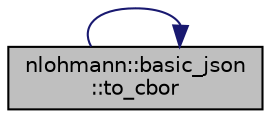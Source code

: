 digraph "nlohmann::basic_json::to_cbor"
{
 // LATEX_PDF_SIZE
  edge [fontname="Helvetica",fontsize="10",labelfontname="Helvetica",labelfontsize="10"];
  node [fontname="Helvetica",fontsize="10",shape=record];
  rankdir="LR";
  Node1 [label="nlohmann::basic_json\l::to_cbor",height=0.2,width=0.4,color="black", fillcolor="grey75", style="filled", fontcolor="black",tooltip="create a CBOR serialization of a given JSON value"];
  Node1 -> Node1 [color="midnightblue",fontsize="10",style="solid",fontname="Helvetica"];
}

